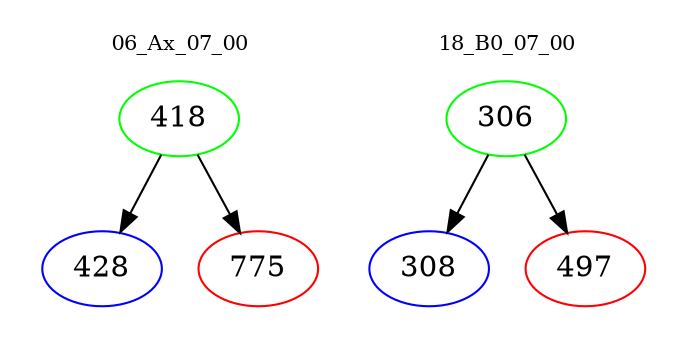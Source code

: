 digraph{
subgraph cluster_0 {
color = white
label = "06_Ax_07_00";
fontsize=10;
T0_418 [label="418", color="green"]
T0_418 -> T0_428 [color="black"]
T0_428 [label="428", color="blue"]
T0_418 -> T0_775 [color="black"]
T0_775 [label="775", color="red"]
}
subgraph cluster_1 {
color = white
label = "18_B0_07_00";
fontsize=10;
T1_306 [label="306", color="green"]
T1_306 -> T1_308 [color="black"]
T1_308 [label="308", color="blue"]
T1_306 -> T1_497 [color="black"]
T1_497 [label="497", color="red"]
}
}
